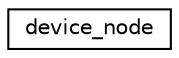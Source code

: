digraph "Graphical Class Hierarchy"
{
 // LATEX_PDF_SIZE
  edge [fontname="Helvetica",fontsize="10",labelfontname="Helvetica",labelfontsize="10"];
  node [fontname="Helvetica",fontsize="10",shape=record];
  rankdir="LR";
  Node0 [label="device_node",height=0.2,width=0.4,color="black", fillcolor="white", style="filled",URL="$structdevice__node.html",tooltip=" "];
}
